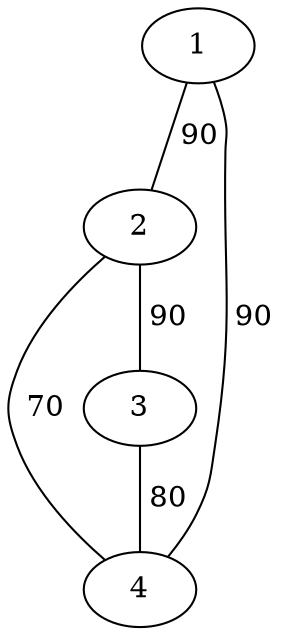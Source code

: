 strict graph G { 
 

    1 --  2 [label=" 90"]
    1 --  4 [label=" 90"]
    2 --  1 [label=" 90"]
    2 --  3 [label=" 90"]
    2 --  4 [label=" 70"]
    3 --  2 [label=" 90"]
    3 --  4 [label=" 80"]
    4 --  3 [label=" 80"]
    4 --  1 [label=" 90"]
    4 --  2 [label=" 70"]

 }